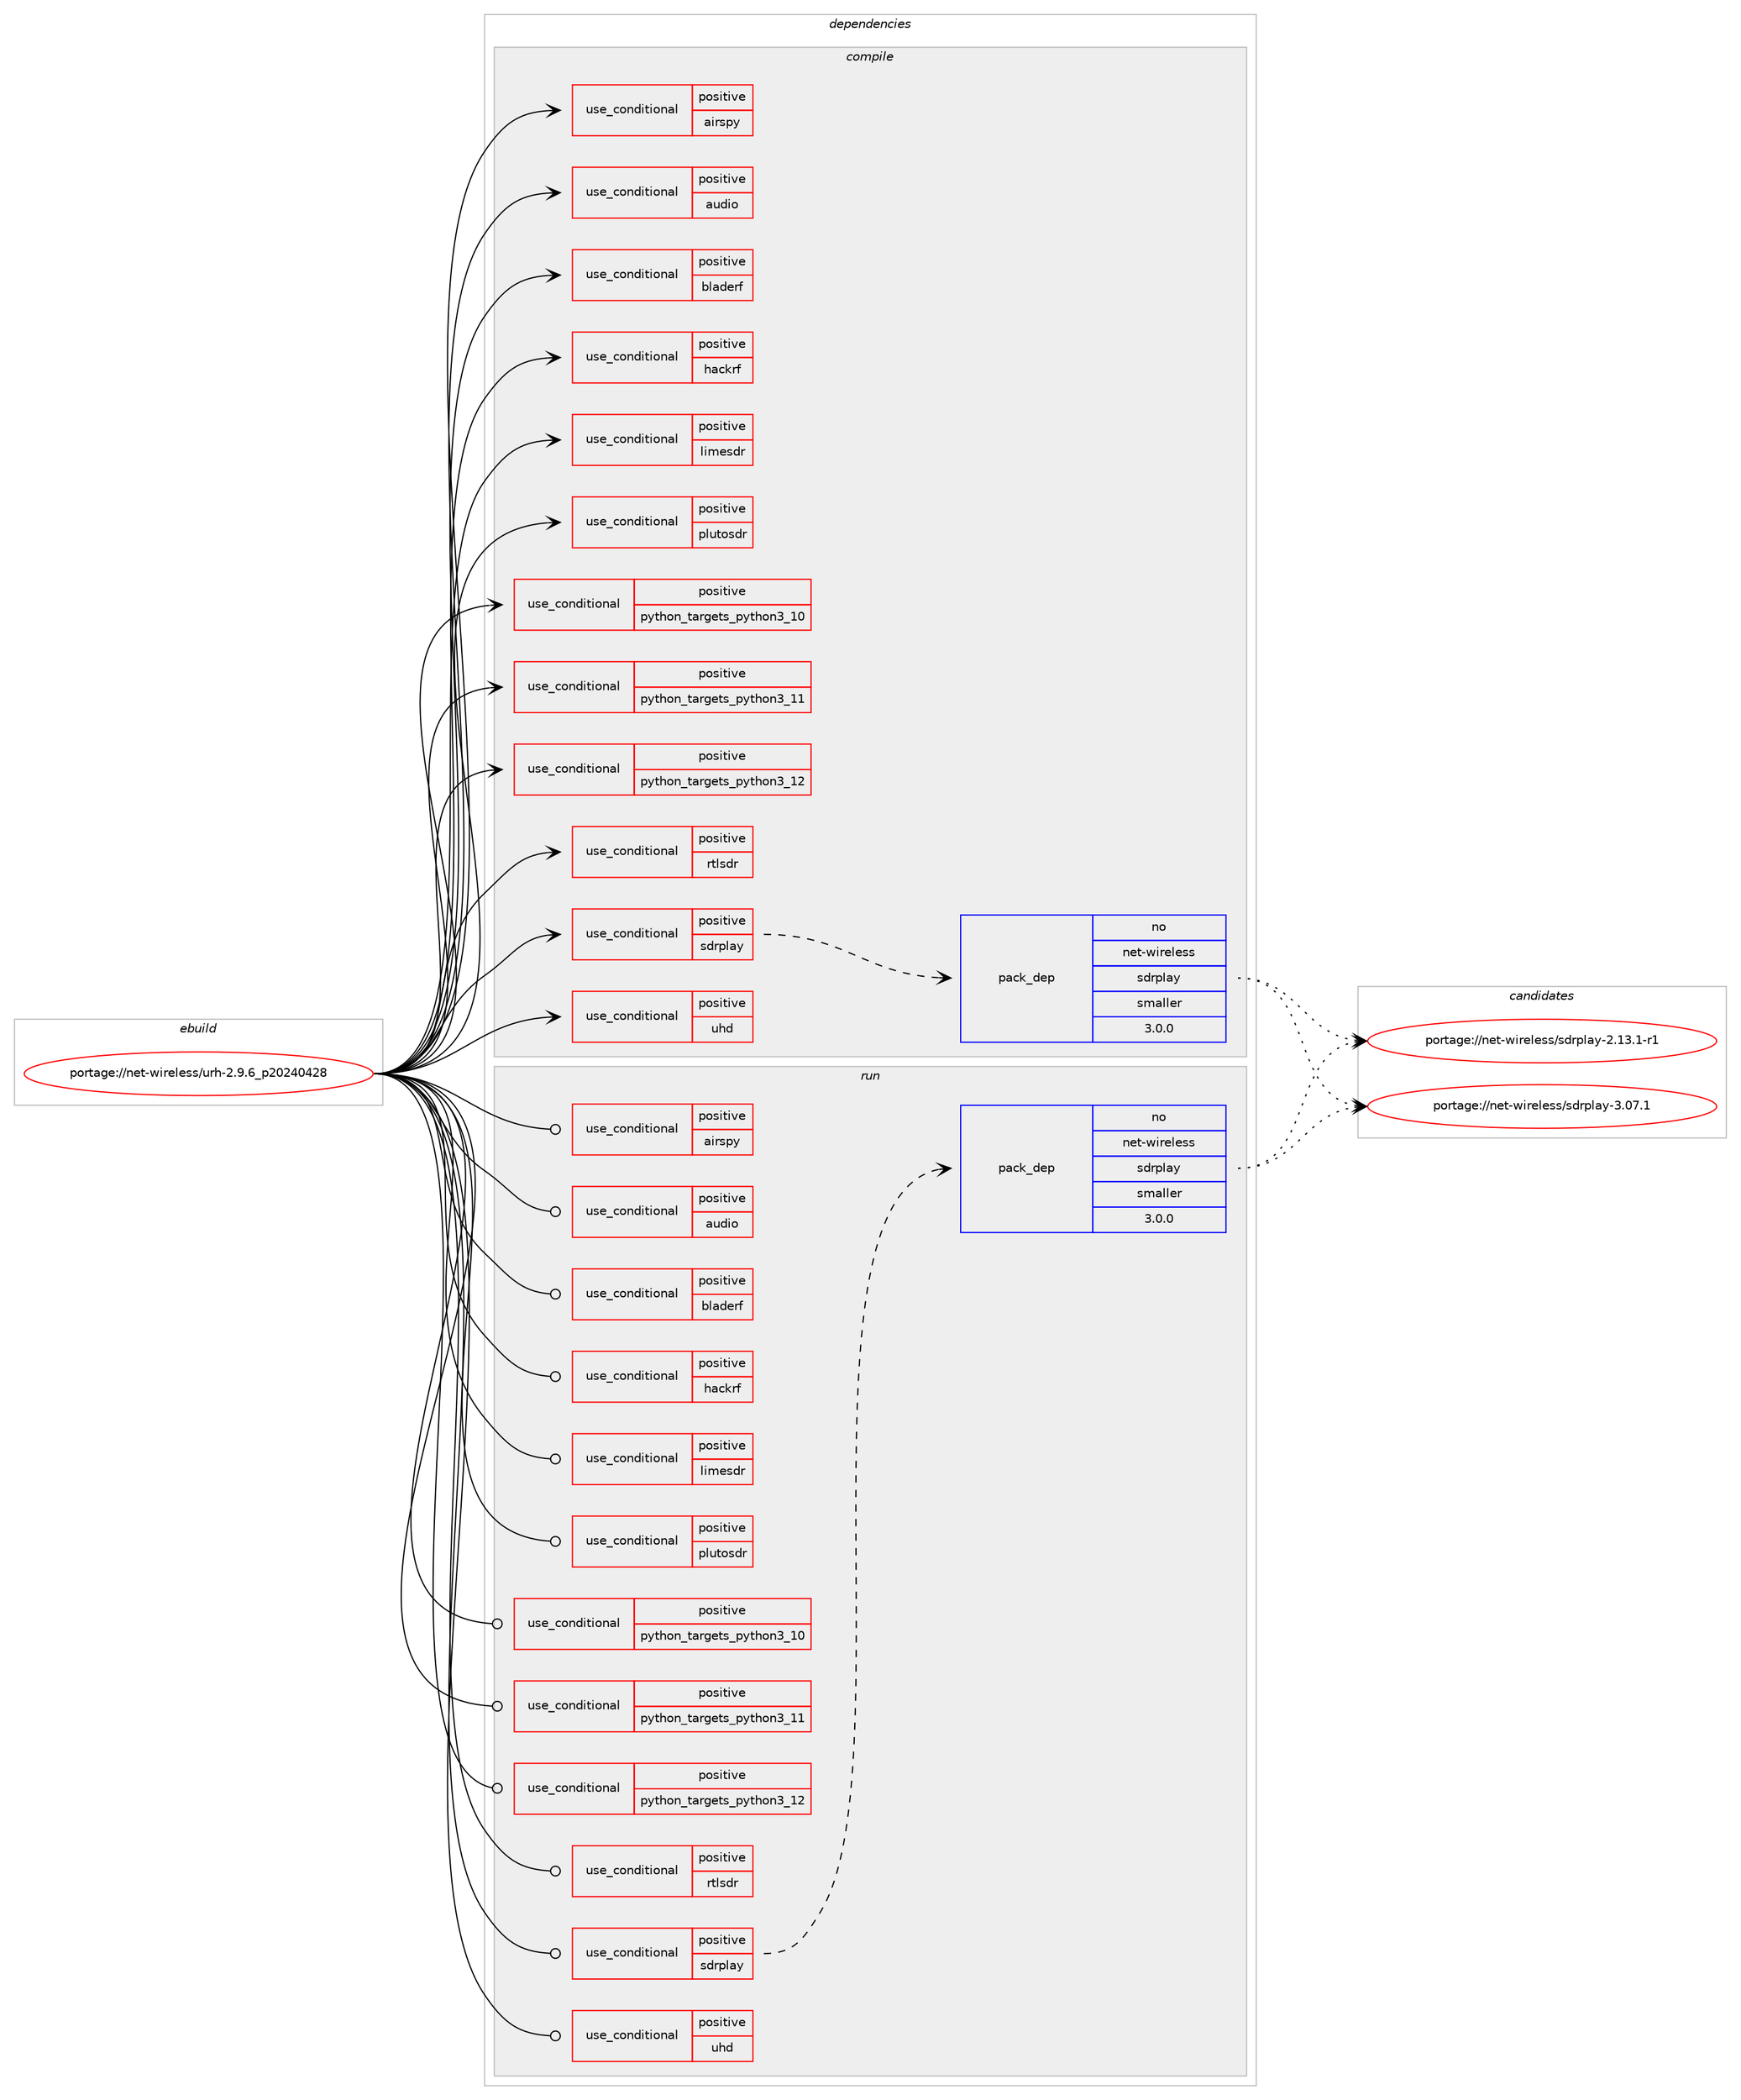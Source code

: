 digraph prolog {

# *************
# Graph options
# *************

newrank=true;
concentrate=true;
compound=true;
graph [rankdir=LR,fontname=Helvetica,fontsize=10,ranksep=1.5];#, ranksep=2.5, nodesep=0.2];
edge  [arrowhead=vee];
node  [fontname=Helvetica,fontsize=10];

# **********
# The ebuild
# **********

subgraph cluster_leftcol {
color=gray;
rank=same;
label=<<i>ebuild</i>>;
id [label="portage://net-wireless/urh-2.9.6_p20240428", color=red, width=4, href="../net-wireless/urh-2.9.6_p20240428.svg"];
}

# ****************
# The dependencies
# ****************

subgraph cluster_midcol {
color=gray;
label=<<i>dependencies</i>>;
subgraph cluster_compile {
fillcolor="#eeeeee";
style=filled;
label=<<i>compile</i>>;
subgraph cond100956 {
dependency197051 [label=<<TABLE BORDER="0" CELLBORDER="1" CELLSPACING="0" CELLPADDING="4"><TR><TD ROWSPAN="3" CELLPADDING="10">use_conditional</TD></TR><TR><TD>positive</TD></TR><TR><TD>airspy</TD></TR></TABLE>>, shape=none, color=red];
# *** BEGIN UNKNOWN DEPENDENCY TYPE (TODO) ***
# dependency197051 -> package_dependency(portage://net-wireless/urh-2.9.6_p20240428,install,no,net-wireless,airspy,none,[,,],any_same_slot,[])
# *** END UNKNOWN DEPENDENCY TYPE (TODO) ***

}
id:e -> dependency197051:w [weight=20,style="solid",arrowhead="vee"];
subgraph cond100957 {
dependency197052 [label=<<TABLE BORDER="0" CELLBORDER="1" CELLSPACING="0" CELLPADDING="4"><TR><TD ROWSPAN="3" CELLPADDING="10">use_conditional</TD></TR><TR><TD>positive</TD></TR><TR><TD>audio</TD></TR></TABLE>>, shape=none, color=red];
# *** BEGIN UNKNOWN DEPENDENCY TYPE (TODO) ***
# dependency197052 -> package_dependency(portage://net-wireless/urh-2.9.6_p20240428,install,no,dev-python,pyaudio,none,[,,],[],[use(optenable(python_targets_python3_10),negative),use(optenable(python_targets_python3_11),negative),use(optenable(python_targets_python3_12),negative)])
# *** END UNKNOWN DEPENDENCY TYPE (TODO) ***

}
id:e -> dependency197052:w [weight=20,style="solid",arrowhead="vee"];
subgraph cond100958 {
dependency197053 [label=<<TABLE BORDER="0" CELLBORDER="1" CELLSPACING="0" CELLPADDING="4"><TR><TD ROWSPAN="3" CELLPADDING="10">use_conditional</TD></TR><TR><TD>positive</TD></TR><TR><TD>bladerf</TD></TR></TABLE>>, shape=none, color=red];
# *** BEGIN UNKNOWN DEPENDENCY TYPE (TODO) ***
# dependency197053 -> package_dependency(portage://net-wireless/urh-2.9.6_p20240428,install,no,net-wireless,bladerf,none,[,,],any_same_slot,[])
# *** END UNKNOWN DEPENDENCY TYPE (TODO) ***

}
id:e -> dependency197053:w [weight=20,style="solid",arrowhead="vee"];
subgraph cond100959 {
dependency197054 [label=<<TABLE BORDER="0" CELLBORDER="1" CELLSPACING="0" CELLPADDING="4"><TR><TD ROWSPAN="3" CELLPADDING="10">use_conditional</TD></TR><TR><TD>positive</TD></TR><TR><TD>hackrf</TD></TR></TABLE>>, shape=none, color=red];
# *** BEGIN UNKNOWN DEPENDENCY TYPE (TODO) ***
# dependency197054 -> package_dependency(portage://net-wireless/urh-2.9.6_p20240428,install,no,net-libs,libhackrf,none,[,,],any_same_slot,[])
# *** END UNKNOWN DEPENDENCY TYPE (TODO) ***

}
id:e -> dependency197054:w [weight=20,style="solid",arrowhead="vee"];
subgraph cond100960 {
dependency197055 [label=<<TABLE BORDER="0" CELLBORDER="1" CELLSPACING="0" CELLPADDING="4"><TR><TD ROWSPAN="3" CELLPADDING="10">use_conditional</TD></TR><TR><TD>positive</TD></TR><TR><TD>limesdr</TD></TR></TABLE>>, shape=none, color=red];
# *** BEGIN UNKNOWN DEPENDENCY TYPE (TODO) ***
# dependency197055 -> package_dependency(portage://net-wireless/urh-2.9.6_p20240428,install,no,net-wireless,limesuite,none,[,,],[],[])
# *** END UNKNOWN DEPENDENCY TYPE (TODO) ***

}
id:e -> dependency197055:w [weight=20,style="solid",arrowhead="vee"];
subgraph cond100961 {
dependency197056 [label=<<TABLE BORDER="0" CELLBORDER="1" CELLSPACING="0" CELLPADDING="4"><TR><TD ROWSPAN="3" CELLPADDING="10">use_conditional</TD></TR><TR><TD>positive</TD></TR><TR><TD>plutosdr</TD></TR></TABLE>>, shape=none, color=red];
# *** BEGIN UNKNOWN DEPENDENCY TYPE (TODO) ***
# dependency197056 -> package_dependency(portage://net-wireless/urh-2.9.6_p20240428,install,no,net-libs,libiio,none,[,,],any_same_slot,[])
# *** END UNKNOWN DEPENDENCY TYPE (TODO) ***

}
id:e -> dependency197056:w [weight=20,style="solid",arrowhead="vee"];
subgraph cond100962 {
dependency197057 [label=<<TABLE BORDER="0" CELLBORDER="1" CELLSPACING="0" CELLPADDING="4"><TR><TD ROWSPAN="3" CELLPADDING="10">use_conditional</TD></TR><TR><TD>positive</TD></TR><TR><TD>python_targets_python3_10</TD></TR></TABLE>>, shape=none, color=red];
# *** BEGIN UNKNOWN DEPENDENCY TYPE (TODO) ***
# dependency197057 -> package_dependency(portage://net-wireless/urh-2.9.6_p20240428,install,no,dev-lang,python,none,[,,],[slot(3.10)],[])
# *** END UNKNOWN DEPENDENCY TYPE (TODO) ***

}
id:e -> dependency197057:w [weight=20,style="solid",arrowhead="vee"];
subgraph cond100963 {
dependency197058 [label=<<TABLE BORDER="0" CELLBORDER="1" CELLSPACING="0" CELLPADDING="4"><TR><TD ROWSPAN="3" CELLPADDING="10">use_conditional</TD></TR><TR><TD>positive</TD></TR><TR><TD>python_targets_python3_11</TD></TR></TABLE>>, shape=none, color=red];
# *** BEGIN UNKNOWN DEPENDENCY TYPE (TODO) ***
# dependency197058 -> package_dependency(portage://net-wireless/urh-2.9.6_p20240428,install,no,dev-lang,python,none,[,,],[slot(3.11)],[])
# *** END UNKNOWN DEPENDENCY TYPE (TODO) ***

}
id:e -> dependency197058:w [weight=20,style="solid",arrowhead="vee"];
subgraph cond100964 {
dependency197059 [label=<<TABLE BORDER="0" CELLBORDER="1" CELLSPACING="0" CELLPADDING="4"><TR><TD ROWSPAN="3" CELLPADDING="10">use_conditional</TD></TR><TR><TD>positive</TD></TR><TR><TD>python_targets_python3_12</TD></TR></TABLE>>, shape=none, color=red];
# *** BEGIN UNKNOWN DEPENDENCY TYPE (TODO) ***
# dependency197059 -> package_dependency(portage://net-wireless/urh-2.9.6_p20240428,install,no,dev-lang,python,none,[,,],[slot(3.12)],[])
# *** END UNKNOWN DEPENDENCY TYPE (TODO) ***

}
id:e -> dependency197059:w [weight=20,style="solid",arrowhead="vee"];
subgraph cond100965 {
dependency197060 [label=<<TABLE BORDER="0" CELLBORDER="1" CELLSPACING="0" CELLPADDING="4"><TR><TD ROWSPAN="3" CELLPADDING="10">use_conditional</TD></TR><TR><TD>positive</TD></TR><TR><TD>rtlsdr</TD></TR></TABLE>>, shape=none, color=red];
# *** BEGIN UNKNOWN DEPENDENCY TYPE (TODO) ***
# dependency197060 -> package_dependency(portage://net-wireless/urh-2.9.6_p20240428,install,no,net-wireless,rtl-sdr,none,[,,],[],[])
# *** END UNKNOWN DEPENDENCY TYPE (TODO) ***

}
id:e -> dependency197060:w [weight=20,style="solid",arrowhead="vee"];
subgraph cond100966 {
dependency197061 [label=<<TABLE BORDER="0" CELLBORDER="1" CELLSPACING="0" CELLPADDING="4"><TR><TD ROWSPAN="3" CELLPADDING="10">use_conditional</TD></TR><TR><TD>positive</TD></TR><TR><TD>sdrplay</TD></TR></TABLE>>, shape=none, color=red];
subgraph pack93353 {
dependency197062 [label=<<TABLE BORDER="0" CELLBORDER="1" CELLSPACING="0" CELLPADDING="4" WIDTH="220"><TR><TD ROWSPAN="6" CELLPADDING="30">pack_dep</TD></TR><TR><TD WIDTH="110">no</TD></TR><TR><TD>net-wireless</TD></TR><TR><TD>sdrplay</TD></TR><TR><TD>smaller</TD></TR><TR><TD>3.0.0</TD></TR></TABLE>>, shape=none, color=blue];
}
dependency197061:e -> dependency197062:w [weight=20,style="dashed",arrowhead="vee"];
}
id:e -> dependency197061:w [weight=20,style="solid",arrowhead="vee"];
subgraph cond100967 {
dependency197063 [label=<<TABLE BORDER="0" CELLBORDER="1" CELLSPACING="0" CELLPADDING="4"><TR><TD ROWSPAN="3" CELLPADDING="10">use_conditional</TD></TR><TR><TD>positive</TD></TR><TR><TD>uhd</TD></TR></TABLE>>, shape=none, color=red];
# *** BEGIN UNKNOWN DEPENDENCY TYPE (TODO) ***
# dependency197063 -> package_dependency(portage://net-wireless/urh-2.9.6_p20240428,install,no,net-wireless,uhd,none,[,,],any_same_slot,[])
# *** END UNKNOWN DEPENDENCY TYPE (TODO) ***

}
id:e -> dependency197063:w [weight=20,style="solid",arrowhead="vee"];
# *** BEGIN UNKNOWN DEPENDENCY TYPE (TODO) ***
# id -> package_dependency(portage://net-wireless/urh-2.9.6_p20240428,install,no,dev-python,cython,none,[,,],[],[use(optenable(python_targets_python3_10),negative),use(optenable(python_targets_python3_11),negative),use(optenable(python_targets_python3_12),negative)])
# *** END UNKNOWN DEPENDENCY TYPE (TODO) ***

# *** BEGIN UNKNOWN DEPENDENCY TYPE (TODO) ***
# id -> package_dependency(portage://net-wireless/urh-2.9.6_p20240428,install,no,dev-python,numpy,none,[,,],[],[use(optenable(python_targets_python3_10),negative),use(optenable(python_targets_python3_11),negative),use(optenable(python_targets_python3_12),negative)])
# *** END UNKNOWN DEPENDENCY TYPE (TODO) ***

# *** BEGIN UNKNOWN DEPENDENCY TYPE (TODO) ***
# id -> package_dependency(portage://net-wireless/urh-2.9.6_p20240428,install,no,dev-python,psutil,none,[,,],[],[use(optenable(python_targets_python3_10),negative),use(optenable(python_targets_python3_11),negative),use(optenable(python_targets_python3_12),negative)])
# *** END UNKNOWN DEPENDENCY TYPE (TODO) ***

# *** BEGIN UNKNOWN DEPENDENCY TYPE (TODO) ***
# id -> package_dependency(portage://net-wireless/urh-2.9.6_p20240428,install,no,dev-python,pyzmq,none,[,,],[],[use(optenable(python_targets_python3_10),negative),use(optenable(python_targets_python3_11),negative),use(optenable(python_targets_python3_12),negative)])
# *** END UNKNOWN DEPENDENCY TYPE (TODO) ***

# *** BEGIN UNKNOWN DEPENDENCY TYPE (TODO) ***
# id -> package_dependency(portage://net-wireless/urh-2.9.6_p20240428,install,no,net-wireless,gnuradio,none,[,,],[],[use(enable(zeromq),none)])
# *** END UNKNOWN DEPENDENCY TYPE (TODO) ***

}
subgraph cluster_compileandrun {
fillcolor="#eeeeee";
style=filled;
label=<<i>compile and run</i>>;
}
subgraph cluster_run {
fillcolor="#eeeeee";
style=filled;
label=<<i>run</i>>;
subgraph cond100968 {
dependency197064 [label=<<TABLE BORDER="0" CELLBORDER="1" CELLSPACING="0" CELLPADDING="4"><TR><TD ROWSPAN="3" CELLPADDING="10">use_conditional</TD></TR><TR><TD>positive</TD></TR><TR><TD>airspy</TD></TR></TABLE>>, shape=none, color=red];
# *** BEGIN UNKNOWN DEPENDENCY TYPE (TODO) ***
# dependency197064 -> package_dependency(portage://net-wireless/urh-2.9.6_p20240428,run,no,net-wireless,airspy,none,[,,],any_same_slot,[])
# *** END UNKNOWN DEPENDENCY TYPE (TODO) ***

}
id:e -> dependency197064:w [weight=20,style="solid",arrowhead="odot"];
subgraph cond100969 {
dependency197065 [label=<<TABLE BORDER="0" CELLBORDER="1" CELLSPACING="0" CELLPADDING="4"><TR><TD ROWSPAN="3" CELLPADDING="10">use_conditional</TD></TR><TR><TD>positive</TD></TR><TR><TD>audio</TD></TR></TABLE>>, shape=none, color=red];
# *** BEGIN UNKNOWN DEPENDENCY TYPE (TODO) ***
# dependency197065 -> package_dependency(portage://net-wireless/urh-2.9.6_p20240428,run,no,dev-python,pyaudio,none,[,,],[],[use(optenable(python_targets_python3_10),negative),use(optenable(python_targets_python3_11),negative),use(optenable(python_targets_python3_12),negative)])
# *** END UNKNOWN DEPENDENCY TYPE (TODO) ***

}
id:e -> dependency197065:w [weight=20,style="solid",arrowhead="odot"];
subgraph cond100970 {
dependency197066 [label=<<TABLE BORDER="0" CELLBORDER="1" CELLSPACING="0" CELLPADDING="4"><TR><TD ROWSPAN="3" CELLPADDING="10">use_conditional</TD></TR><TR><TD>positive</TD></TR><TR><TD>bladerf</TD></TR></TABLE>>, shape=none, color=red];
# *** BEGIN UNKNOWN DEPENDENCY TYPE (TODO) ***
# dependency197066 -> package_dependency(portage://net-wireless/urh-2.9.6_p20240428,run,no,net-wireless,bladerf,none,[,,],any_same_slot,[])
# *** END UNKNOWN DEPENDENCY TYPE (TODO) ***

}
id:e -> dependency197066:w [weight=20,style="solid",arrowhead="odot"];
subgraph cond100971 {
dependency197067 [label=<<TABLE BORDER="0" CELLBORDER="1" CELLSPACING="0" CELLPADDING="4"><TR><TD ROWSPAN="3" CELLPADDING="10">use_conditional</TD></TR><TR><TD>positive</TD></TR><TR><TD>hackrf</TD></TR></TABLE>>, shape=none, color=red];
# *** BEGIN UNKNOWN DEPENDENCY TYPE (TODO) ***
# dependency197067 -> package_dependency(portage://net-wireless/urh-2.9.6_p20240428,run,no,net-libs,libhackrf,none,[,,],any_same_slot,[])
# *** END UNKNOWN DEPENDENCY TYPE (TODO) ***

}
id:e -> dependency197067:w [weight=20,style="solid",arrowhead="odot"];
subgraph cond100972 {
dependency197068 [label=<<TABLE BORDER="0" CELLBORDER="1" CELLSPACING="0" CELLPADDING="4"><TR><TD ROWSPAN="3" CELLPADDING="10">use_conditional</TD></TR><TR><TD>positive</TD></TR><TR><TD>limesdr</TD></TR></TABLE>>, shape=none, color=red];
# *** BEGIN UNKNOWN DEPENDENCY TYPE (TODO) ***
# dependency197068 -> package_dependency(portage://net-wireless/urh-2.9.6_p20240428,run,no,net-wireless,limesuite,none,[,,],[],[])
# *** END UNKNOWN DEPENDENCY TYPE (TODO) ***

}
id:e -> dependency197068:w [weight=20,style="solid",arrowhead="odot"];
subgraph cond100973 {
dependency197069 [label=<<TABLE BORDER="0" CELLBORDER="1" CELLSPACING="0" CELLPADDING="4"><TR><TD ROWSPAN="3" CELLPADDING="10">use_conditional</TD></TR><TR><TD>positive</TD></TR><TR><TD>plutosdr</TD></TR></TABLE>>, shape=none, color=red];
# *** BEGIN UNKNOWN DEPENDENCY TYPE (TODO) ***
# dependency197069 -> package_dependency(portage://net-wireless/urh-2.9.6_p20240428,run,no,net-libs,libiio,none,[,,],any_same_slot,[])
# *** END UNKNOWN DEPENDENCY TYPE (TODO) ***

}
id:e -> dependency197069:w [weight=20,style="solid",arrowhead="odot"];
subgraph cond100974 {
dependency197070 [label=<<TABLE BORDER="0" CELLBORDER="1" CELLSPACING="0" CELLPADDING="4"><TR><TD ROWSPAN="3" CELLPADDING="10">use_conditional</TD></TR><TR><TD>positive</TD></TR><TR><TD>python_targets_python3_10</TD></TR></TABLE>>, shape=none, color=red];
# *** BEGIN UNKNOWN DEPENDENCY TYPE (TODO) ***
# dependency197070 -> package_dependency(portage://net-wireless/urh-2.9.6_p20240428,run,no,dev-lang,python,none,[,,],[slot(3.10)],[])
# *** END UNKNOWN DEPENDENCY TYPE (TODO) ***

}
id:e -> dependency197070:w [weight=20,style="solid",arrowhead="odot"];
subgraph cond100975 {
dependency197071 [label=<<TABLE BORDER="0" CELLBORDER="1" CELLSPACING="0" CELLPADDING="4"><TR><TD ROWSPAN="3" CELLPADDING="10">use_conditional</TD></TR><TR><TD>positive</TD></TR><TR><TD>python_targets_python3_11</TD></TR></TABLE>>, shape=none, color=red];
# *** BEGIN UNKNOWN DEPENDENCY TYPE (TODO) ***
# dependency197071 -> package_dependency(portage://net-wireless/urh-2.9.6_p20240428,run,no,dev-lang,python,none,[,,],[slot(3.11)],[])
# *** END UNKNOWN DEPENDENCY TYPE (TODO) ***

}
id:e -> dependency197071:w [weight=20,style="solid",arrowhead="odot"];
subgraph cond100976 {
dependency197072 [label=<<TABLE BORDER="0" CELLBORDER="1" CELLSPACING="0" CELLPADDING="4"><TR><TD ROWSPAN="3" CELLPADDING="10">use_conditional</TD></TR><TR><TD>positive</TD></TR><TR><TD>python_targets_python3_12</TD></TR></TABLE>>, shape=none, color=red];
# *** BEGIN UNKNOWN DEPENDENCY TYPE (TODO) ***
# dependency197072 -> package_dependency(portage://net-wireless/urh-2.9.6_p20240428,run,no,dev-lang,python,none,[,,],[slot(3.12)],[])
# *** END UNKNOWN DEPENDENCY TYPE (TODO) ***

}
id:e -> dependency197072:w [weight=20,style="solid",arrowhead="odot"];
subgraph cond100977 {
dependency197073 [label=<<TABLE BORDER="0" CELLBORDER="1" CELLSPACING="0" CELLPADDING="4"><TR><TD ROWSPAN="3" CELLPADDING="10">use_conditional</TD></TR><TR><TD>positive</TD></TR><TR><TD>rtlsdr</TD></TR></TABLE>>, shape=none, color=red];
# *** BEGIN UNKNOWN DEPENDENCY TYPE (TODO) ***
# dependency197073 -> package_dependency(portage://net-wireless/urh-2.9.6_p20240428,run,no,net-wireless,rtl-sdr,none,[,,],[],[])
# *** END UNKNOWN DEPENDENCY TYPE (TODO) ***

}
id:e -> dependency197073:w [weight=20,style="solid",arrowhead="odot"];
subgraph cond100978 {
dependency197074 [label=<<TABLE BORDER="0" CELLBORDER="1" CELLSPACING="0" CELLPADDING="4"><TR><TD ROWSPAN="3" CELLPADDING="10">use_conditional</TD></TR><TR><TD>positive</TD></TR><TR><TD>sdrplay</TD></TR></TABLE>>, shape=none, color=red];
subgraph pack93354 {
dependency197075 [label=<<TABLE BORDER="0" CELLBORDER="1" CELLSPACING="0" CELLPADDING="4" WIDTH="220"><TR><TD ROWSPAN="6" CELLPADDING="30">pack_dep</TD></TR><TR><TD WIDTH="110">no</TD></TR><TR><TD>net-wireless</TD></TR><TR><TD>sdrplay</TD></TR><TR><TD>smaller</TD></TR><TR><TD>3.0.0</TD></TR></TABLE>>, shape=none, color=blue];
}
dependency197074:e -> dependency197075:w [weight=20,style="dashed",arrowhead="vee"];
}
id:e -> dependency197074:w [weight=20,style="solid",arrowhead="odot"];
subgraph cond100979 {
dependency197076 [label=<<TABLE BORDER="0" CELLBORDER="1" CELLSPACING="0" CELLPADDING="4"><TR><TD ROWSPAN="3" CELLPADDING="10">use_conditional</TD></TR><TR><TD>positive</TD></TR><TR><TD>uhd</TD></TR></TABLE>>, shape=none, color=red];
# *** BEGIN UNKNOWN DEPENDENCY TYPE (TODO) ***
# dependency197076 -> package_dependency(portage://net-wireless/urh-2.9.6_p20240428,run,no,net-wireless,uhd,none,[,,],any_same_slot,[])
# *** END UNKNOWN DEPENDENCY TYPE (TODO) ***

}
id:e -> dependency197076:w [weight=20,style="solid",arrowhead="odot"];
# *** BEGIN UNKNOWN DEPENDENCY TYPE (TODO) ***
# id -> package_dependency(portage://net-wireless/urh-2.9.6_p20240428,run,no,dev-python,PyQt5,none,[,,],[],[use(optenable(python_targets_python3_10),negative),use(optenable(python_targets_python3_11),negative),use(optenable(python_targets_python3_12),negative),use(enable(testlib),none)])
# *** END UNKNOWN DEPENDENCY TYPE (TODO) ***

# *** BEGIN UNKNOWN DEPENDENCY TYPE (TODO) ***
# id -> package_dependency(portage://net-wireless/urh-2.9.6_p20240428,run,no,dev-python,cython,none,[,,],[],[use(optenable(python_targets_python3_10),negative),use(optenable(python_targets_python3_11),negative),use(optenable(python_targets_python3_12),negative)])
# *** END UNKNOWN DEPENDENCY TYPE (TODO) ***

# *** BEGIN UNKNOWN DEPENDENCY TYPE (TODO) ***
# id -> package_dependency(portage://net-wireless/urh-2.9.6_p20240428,run,no,dev-python,numpy,none,[,,],[],[use(optenable(python_targets_python3_10),negative),use(optenable(python_targets_python3_11),negative),use(optenable(python_targets_python3_12),negative)])
# *** END UNKNOWN DEPENDENCY TYPE (TODO) ***

# *** BEGIN UNKNOWN DEPENDENCY TYPE (TODO) ***
# id -> package_dependency(portage://net-wireless/urh-2.9.6_p20240428,run,no,dev-python,psutil,none,[,,],[],[use(optenable(python_targets_python3_10),negative),use(optenable(python_targets_python3_11),negative),use(optenable(python_targets_python3_12),negative)])
# *** END UNKNOWN DEPENDENCY TYPE (TODO) ***

# *** BEGIN UNKNOWN DEPENDENCY TYPE (TODO) ***
# id -> package_dependency(portage://net-wireless/urh-2.9.6_p20240428,run,no,dev-python,pyzmq,none,[,,],[],[use(optenable(python_targets_python3_10),negative),use(optenable(python_targets_python3_11),negative),use(optenable(python_targets_python3_12),negative)])
# *** END UNKNOWN DEPENDENCY TYPE (TODO) ***

# *** BEGIN UNKNOWN DEPENDENCY TYPE (TODO) ***
# id -> package_dependency(portage://net-wireless/urh-2.9.6_p20240428,run,no,net-wireless,gnuradio,none,[,,],[],[use(enable(zeromq),none)])
# *** END UNKNOWN DEPENDENCY TYPE (TODO) ***

# *** BEGIN UNKNOWN DEPENDENCY TYPE (TODO) ***
# id -> package_dependency(portage://net-wireless/urh-2.9.6_p20240428,run,no,net-wireless,gr-osmosdr,none,[,,],[],[])
# *** END UNKNOWN DEPENDENCY TYPE (TODO) ***

}
}

# **************
# The candidates
# **************

subgraph cluster_choices {
rank=same;
color=gray;
label=<<i>candidates</i>>;

subgraph choice93353 {
color=black;
nodesep=1;
choice110101116451191051141011081011151154711510011411210897121455046495146494511449 [label="portage://net-wireless/sdrplay-2.13.1-r1", color=red, width=4,href="../net-wireless/sdrplay-2.13.1-r1.svg"];
choice11010111645119105114101108101115115471151001141121089712145514648554649 [label="portage://net-wireless/sdrplay-3.07.1", color=red, width=4,href="../net-wireless/sdrplay-3.07.1.svg"];
dependency197062:e -> choice110101116451191051141011081011151154711510011411210897121455046495146494511449:w [style=dotted,weight="100"];
dependency197062:e -> choice11010111645119105114101108101115115471151001141121089712145514648554649:w [style=dotted,weight="100"];
}
subgraph choice93354 {
color=black;
nodesep=1;
choice110101116451191051141011081011151154711510011411210897121455046495146494511449 [label="portage://net-wireless/sdrplay-2.13.1-r1", color=red, width=4,href="../net-wireless/sdrplay-2.13.1-r1.svg"];
choice11010111645119105114101108101115115471151001141121089712145514648554649 [label="portage://net-wireless/sdrplay-3.07.1", color=red, width=4,href="../net-wireless/sdrplay-3.07.1.svg"];
dependency197075:e -> choice110101116451191051141011081011151154711510011411210897121455046495146494511449:w [style=dotted,weight="100"];
dependency197075:e -> choice11010111645119105114101108101115115471151001141121089712145514648554649:w [style=dotted,weight="100"];
}
}

}
